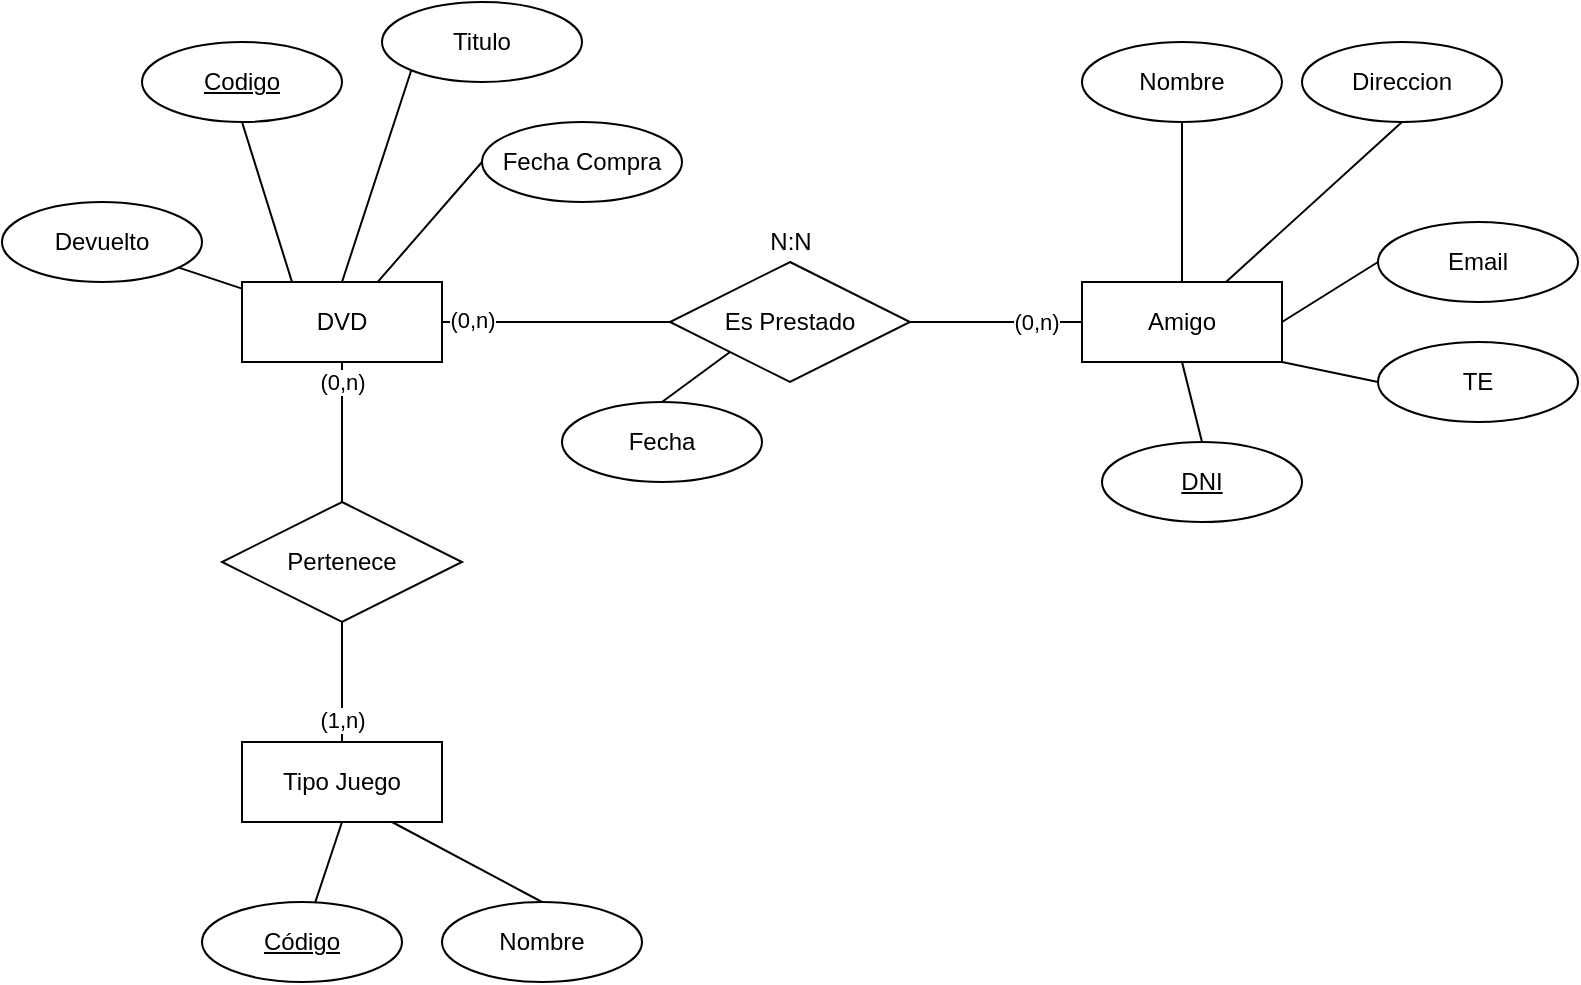 <mxfile version="13.3.9" type="device" pages="2"><diagram id="C5RBs43oDa-KdzZeNtuy" name="Page-1"><mxGraphModel dx="865" dy="506" grid="1" gridSize="10" guides="1" tooltips="1" connect="1" arrows="1" fold="1" page="1" pageScale="1" pageWidth="827" pageHeight="1169" math="0" shadow="0"><root><mxCell id="WIyWlLk6GJQsqaUBKTNV-0"/><mxCell id="WIyWlLk6GJQsqaUBKTNV-1" parent="WIyWlLk6GJQsqaUBKTNV-0"/><mxCell id="7AsW0xNl5toJ-x7yPqny-0" value="Amigo" style="whiteSpace=wrap;html=1;align=center;" parent="WIyWlLk6GJQsqaUBKTNV-1" vertex="1"><mxGeometry x="560" y="170" width="100" height="40" as="geometry"/></mxCell><mxCell id="7AsW0xNl5toJ-x7yPqny-1" value="DVD" style="whiteSpace=wrap;html=1;align=center;" parent="WIyWlLk6GJQsqaUBKTNV-1" vertex="1"><mxGeometry x="140" y="170" width="100" height="40" as="geometry"/></mxCell><mxCell id="7AsW0xNl5toJ-x7yPqny-2" value="Es Prestado" style="shape=rhombus;perimeter=rhombusPerimeter;whiteSpace=wrap;html=1;align=center;" parent="WIyWlLk6GJQsqaUBKTNV-1" vertex="1"><mxGeometry x="354" y="160" width="120" height="60" as="geometry"/></mxCell><mxCell id="7AsW0xNl5toJ-x7yPqny-3" value="" style="endArrow=none;html=1;rounded=0;exitX=1;exitY=0.5;exitDx=0;exitDy=0;entryX=0;entryY=0.5;entryDx=0;entryDy=0;" parent="WIyWlLk6GJQsqaUBKTNV-1" source="7AsW0xNl5toJ-x7yPqny-1" target="7AsW0xNl5toJ-x7yPqny-2" edge="1"><mxGeometry relative="1" as="geometry"><mxPoint x="260" y="260" as="sourcePoint"/><mxPoint x="420" y="260" as="targetPoint"/></mxGeometry></mxCell><mxCell id="7AsW0xNl5toJ-x7yPqny-38" value="(0,n)" style="edgeLabel;html=1;align=center;verticalAlign=middle;resizable=0;points=[];" parent="7AsW0xNl5toJ-x7yPqny-3" vertex="1" connectable="0"><mxGeometry x="-0.743" y="1" relative="1" as="geometry"><mxPoint as="offset"/></mxGeometry></mxCell><mxCell id="7AsW0xNl5toJ-x7yPqny-4" value="" style="endArrow=none;html=1;rounded=0;exitX=1;exitY=0.5;exitDx=0;exitDy=0;entryX=0;entryY=0.5;entryDx=0;entryDy=0;" parent="WIyWlLk6GJQsqaUBKTNV-1" source="7AsW0xNl5toJ-x7yPqny-2" target="7AsW0xNl5toJ-x7yPqny-0" edge="1"><mxGeometry relative="1" as="geometry"><mxPoint x="430" y="250" as="sourcePoint"/><mxPoint x="590" y="250" as="targetPoint"/></mxGeometry></mxCell><mxCell id="7AsW0xNl5toJ-x7yPqny-37" value="(0,n)" style="edgeLabel;html=1;align=center;verticalAlign=middle;resizable=0;points=[];" parent="7AsW0xNl5toJ-x7yPqny-4" vertex="1" connectable="0"><mxGeometry x="0.45" relative="1" as="geometry"><mxPoint as="offset"/></mxGeometry></mxCell><mxCell id="7AsW0xNl5toJ-x7yPqny-5" value="Titulo" style="ellipse;whiteSpace=wrap;html=1;align=center;" parent="WIyWlLk6GJQsqaUBKTNV-1" vertex="1"><mxGeometry x="210" y="30" width="100" height="40" as="geometry"/></mxCell><mxCell id="7AsW0xNl5toJ-x7yPqny-6" value="" style="endArrow=none;html=1;rounded=0;exitX=0;exitY=1;exitDx=0;exitDy=0;entryX=0.5;entryY=0;entryDx=0;entryDy=0;" parent="WIyWlLk6GJQsqaUBKTNV-1" source="7AsW0xNl5toJ-x7yPqny-5" target="7AsW0xNl5toJ-x7yPqny-1" edge="1"><mxGeometry relative="1" as="geometry"><mxPoint x="170" y="250" as="sourcePoint"/><mxPoint x="330" y="250" as="targetPoint"/></mxGeometry></mxCell><mxCell id="7AsW0xNl5toJ-x7yPqny-8" value="&lt;u&gt;Codigo&lt;/u&gt;" style="ellipse;whiteSpace=wrap;html=1;align=center;" parent="WIyWlLk6GJQsqaUBKTNV-1" vertex="1"><mxGeometry x="90" y="50" width="100" height="40" as="geometry"/></mxCell><mxCell id="7AsW0xNl5toJ-x7yPqny-9" value="" style="endArrow=none;html=1;rounded=0;exitX=0.5;exitY=1;exitDx=0;exitDy=0;entryX=0.25;entryY=0;entryDx=0;entryDy=0;" parent="WIyWlLk6GJQsqaUBKTNV-1" source="7AsW0xNl5toJ-x7yPqny-8" target="7AsW0xNl5toJ-x7yPqny-1" edge="1"><mxGeometry relative="1" as="geometry"><mxPoint x="60" y="250" as="sourcePoint"/><mxPoint x="80.0" y="170" as="targetPoint"/></mxGeometry></mxCell><mxCell id="7AsW0xNl5toJ-x7yPqny-11" value="Tipo Juego" style="whiteSpace=wrap;html=1;align=center;" parent="WIyWlLk6GJQsqaUBKTNV-1" vertex="1"><mxGeometry x="140" y="400" width="100" height="40" as="geometry"/></mxCell><mxCell id="7AsW0xNl5toJ-x7yPqny-12" value="Pertenece" style="shape=rhombus;perimeter=rhombusPerimeter;whiteSpace=wrap;html=1;align=center;" parent="WIyWlLk6GJQsqaUBKTNV-1" vertex="1"><mxGeometry x="130" y="280" width="120" height="60" as="geometry"/></mxCell><mxCell id="7AsW0xNl5toJ-x7yPqny-13" value="" style="endArrow=none;html=1;rounded=0;exitX=0.5;exitY=1;exitDx=0;exitDy=0;entryX=0.5;entryY=0;entryDx=0;entryDy=0;" parent="WIyWlLk6GJQsqaUBKTNV-1" source="7AsW0xNl5toJ-x7yPqny-1" target="7AsW0xNl5toJ-x7yPqny-12" edge="1"><mxGeometry relative="1" as="geometry"><mxPoint x="260" y="290" as="sourcePoint"/><mxPoint x="420" y="290" as="targetPoint"/></mxGeometry></mxCell><mxCell id="7AsW0xNl5toJ-x7yPqny-41" value="(0,n)" style="edgeLabel;html=1;align=center;verticalAlign=middle;resizable=0;points=[];" parent="7AsW0xNl5toJ-x7yPqny-13" vertex="1" connectable="0"><mxGeometry x="-0.71" relative="1" as="geometry"><mxPoint as="offset"/></mxGeometry></mxCell><mxCell id="7AsW0xNl5toJ-x7yPqny-14" value="" style="endArrow=none;html=1;rounded=0;exitX=0.5;exitY=1;exitDx=0;exitDy=0;" parent="WIyWlLk6GJQsqaUBKTNV-1" source="7AsW0xNl5toJ-x7yPqny-12" target="7AsW0xNl5toJ-x7yPqny-11" edge="1"><mxGeometry relative="1" as="geometry"><mxPoint x="280" y="360" as="sourcePoint"/><mxPoint x="440" y="360" as="targetPoint"/></mxGeometry></mxCell><mxCell id="7AsW0xNl5toJ-x7yPqny-40" value="(1,n)" style="edgeLabel;html=1;align=center;verticalAlign=middle;resizable=0;points=[];" parent="7AsW0xNl5toJ-x7yPqny-14" vertex="1" connectable="0"><mxGeometry x="0.617" relative="1" as="geometry"><mxPoint as="offset"/></mxGeometry></mxCell><mxCell id="7AsW0xNl5toJ-x7yPqny-15" value="&lt;span&gt;Nombre&lt;/span&gt;" style="ellipse;whiteSpace=wrap;html=1;align=center;fontStyle=0" parent="WIyWlLk6GJQsqaUBKTNV-1" vertex="1"><mxGeometry x="240" y="480" width="100" height="40" as="geometry"/></mxCell><mxCell id="7AsW0xNl5toJ-x7yPqny-16" value="" style="endArrow=none;html=1;rounded=0;exitX=0.75;exitY=1;exitDx=0;exitDy=0;entryX=0.5;entryY=0;entryDx=0;entryDy=0;" parent="WIyWlLk6GJQsqaUBKTNV-1" source="7AsW0xNl5toJ-x7yPqny-11" target="7AsW0xNl5toJ-x7yPqny-15" edge="1"><mxGeometry relative="1" as="geometry"><mxPoint x="270" y="460" as="sourcePoint"/><mxPoint x="430" y="460" as="targetPoint"/></mxGeometry></mxCell><mxCell id="7AsW0xNl5toJ-x7yPqny-17" value="Código" style="ellipse;whiteSpace=wrap;html=1;align=center;fontStyle=4" parent="WIyWlLk6GJQsqaUBKTNV-1" vertex="1"><mxGeometry x="120" y="480" width="100" height="40" as="geometry"/></mxCell><mxCell id="7AsW0xNl5toJ-x7yPqny-18" value="" style="endArrow=none;html=1;rounded=0;exitX=0.5;exitY=1;exitDx=0;exitDy=0;" parent="WIyWlLk6GJQsqaUBKTNV-1" source="7AsW0xNl5toJ-x7yPqny-11" target="7AsW0xNl5toJ-x7yPqny-17" edge="1"><mxGeometry relative="1" as="geometry"><mxPoint x="184" y="442" as="sourcePoint"/><mxPoint x="380" y="560" as="targetPoint"/></mxGeometry></mxCell><mxCell id="7AsW0xNl5toJ-x7yPqny-19" value="Fecha Compra" style="ellipse;whiteSpace=wrap;html=1;align=center;" parent="WIyWlLk6GJQsqaUBKTNV-1" vertex="1"><mxGeometry x="260" y="90" width="100" height="40" as="geometry"/></mxCell><mxCell id="7AsW0xNl5toJ-x7yPqny-20" value="" style="endArrow=none;html=1;rounded=0;entryX=0;entryY=0.5;entryDx=0;entryDy=0;exitX=0.68;exitY=-0.004;exitDx=0;exitDy=0;exitPerimeter=0;" parent="WIyWlLk6GJQsqaUBKTNV-1" source="7AsW0xNl5toJ-x7yPqny-1" target="7AsW0xNl5toJ-x7yPqny-19" edge="1"><mxGeometry relative="1" as="geometry"><mxPoint x="280" y="270" as="sourcePoint"/><mxPoint x="440" y="270" as="targetPoint"/></mxGeometry></mxCell><mxCell id="7AsW0xNl5toJ-x7yPqny-21" value="Nombre" style="ellipse;whiteSpace=wrap;html=1;align=center;" parent="WIyWlLk6GJQsqaUBKTNV-1" vertex="1"><mxGeometry x="560" y="50" width="100" height="40" as="geometry"/></mxCell><mxCell id="7AsW0xNl5toJ-x7yPqny-22" value="" style="endArrow=none;html=1;rounded=0;exitX=0.5;exitY=1;exitDx=0;exitDy=0;entryX=0.5;entryY=0;entryDx=0;entryDy=0;" parent="WIyWlLk6GJQsqaUBKTNV-1" source="7AsW0xNl5toJ-x7yPqny-21" target="7AsW0xNl5toJ-x7yPqny-0" edge="1"><mxGeometry relative="1" as="geometry"><mxPoint x="490" y="270" as="sourcePoint"/><mxPoint x="650" y="270" as="targetPoint"/></mxGeometry></mxCell><mxCell id="7AsW0xNl5toJ-x7yPqny-23" value="Direccion" style="ellipse;whiteSpace=wrap;html=1;align=center;" parent="WIyWlLk6GJQsqaUBKTNV-1" vertex="1"><mxGeometry x="670" y="50" width="100" height="40" as="geometry"/></mxCell><mxCell id="7AsW0xNl5toJ-x7yPqny-24" value="" style="endArrow=none;html=1;rounded=0;exitX=0.5;exitY=1;exitDx=0;exitDy=0;" parent="WIyWlLk6GJQsqaUBKTNV-1" source="7AsW0xNl5toJ-x7yPqny-23" target="7AsW0xNl5toJ-x7yPqny-0" edge="1"><mxGeometry relative="1" as="geometry"><mxPoint x="620" y="270" as="sourcePoint"/><mxPoint x="715" y="170" as="targetPoint"/></mxGeometry></mxCell><mxCell id="7AsW0xNl5toJ-x7yPqny-25" value="Email" style="ellipse;whiteSpace=wrap;html=1;align=center;" parent="WIyWlLk6GJQsqaUBKTNV-1" vertex="1"><mxGeometry x="708" y="140" width="100" height="40" as="geometry"/></mxCell><mxCell id="7AsW0xNl5toJ-x7yPqny-26" value="" style="endArrow=none;html=1;rounded=0;exitX=0;exitY=0.5;exitDx=0;exitDy=0;entryX=1;entryY=0.5;entryDx=0;entryDy=0;" parent="WIyWlLk6GJQsqaUBKTNV-1" source="7AsW0xNl5toJ-x7yPqny-25" target="7AsW0xNl5toJ-x7yPqny-0" edge="1"><mxGeometry relative="1" as="geometry"><mxPoint x="658" y="360" as="sourcePoint"/><mxPoint x="670.0" y="260" as="targetPoint"/></mxGeometry></mxCell><mxCell id="7AsW0xNl5toJ-x7yPqny-27" value="TE" style="ellipse;whiteSpace=wrap;html=1;align=center;" parent="WIyWlLk6GJQsqaUBKTNV-1" vertex="1"><mxGeometry x="708" y="200" width="100" height="40" as="geometry"/></mxCell><mxCell id="7AsW0xNl5toJ-x7yPqny-28" value="" style="endArrow=none;html=1;rounded=0;exitX=0;exitY=0.5;exitDx=0;exitDy=0;entryX=1;entryY=1;entryDx=0;entryDy=0;" parent="WIyWlLk6GJQsqaUBKTNV-1" source="7AsW0xNl5toJ-x7yPqny-27" target="7AsW0xNl5toJ-x7yPqny-0" edge="1"><mxGeometry relative="1" as="geometry"><mxPoint x="658" y="420" as="sourcePoint"/><mxPoint x="670.0" y="320" as="targetPoint"/></mxGeometry></mxCell><mxCell id="7AsW0xNl5toJ-x7yPqny-29" value="DNI" style="ellipse;whiteSpace=wrap;html=1;align=center;fontStyle=4;" parent="WIyWlLk6GJQsqaUBKTNV-1" vertex="1"><mxGeometry x="570" y="250" width="100" height="40" as="geometry"/></mxCell><mxCell id="7AsW0xNl5toJ-x7yPqny-30" value="" style="endArrow=none;html=1;rounded=0;exitX=0.5;exitY=1;exitDx=0;exitDy=0;entryX=0.5;entryY=0;entryDx=0;entryDy=0;" parent="WIyWlLk6GJQsqaUBKTNV-1" source="7AsW0xNl5toJ-x7yPqny-0" target="7AsW0xNl5toJ-x7yPqny-29" edge="1"><mxGeometry relative="1" as="geometry"><mxPoint x="630" y="330" as="sourcePoint"/><mxPoint x="790" y="330" as="targetPoint"/></mxGeometry></mxCell><mxCell id="7AsW0xNl5toJ-x7yPqny-31" value="Fecha" style="ellipse;whiteSpace=wrap;html=1;align=center;" parent="WIyWlLk6GJQsqaUBKTNV-1" vertex="1"><mxGeometry x="300" y="230" width="100" height="40" as="geometry"/></mxCell><mxCell id="7AsW0xNl5toJ-x7yPqny-33" value="" style="endArrow=none;html=1;rounded=0;exitX=0;exitY=1;exitDx=0;exitDy=0;entryX=0.5;entryY=0;entryDx=0;entryDy=0;" parent="WIyWlLk6GJQsqaUBKTNV-1" source="7AsW0xNl5toJ-x7yPqny-2" target="7AsW0xNl5toJ-x7yPqny-31" edge="1"><mxGeometry relative="1" as="geometry"><mxPoint x="470" y="370" as="sourcePoint"/><mxPoint x="630" y="370" as="targetPoint"/></mxGeometry></mxCell><mxCell id="7AsW0xNl5toJ-x7yPqny-34" value="Devuelto" style="ellipse;whiteSpace=wrap;html=1;align=center;" parent="WIyWlLk6GJQsqaUBKTNV-1" vertex="1"><mxGeometry x="20" y="130" width="100" height="40" as="geometry"/></mxCell><mxCell id="7AsW0xNl5toJ-x7yPqny-35" style="edgeStyle=orthogonalEdgeStyle;rounded=0;orthogonalLoop=1;jettySize=auto;html=1;exitX=0.5;exitY=1;exitDx=0;exitDy=0;" parent="WIyWlLk6GJQsqaUBKTNV-1" source="7AsW0xNl5toJ-x7yPqny-34" target="7AsW0xNl5toJ-x7yPqny-34" edge="1"><mxGeometry relative="1" as="geometry"/></mxCell><mxCell id="7AsW0xNl5toJ-x7yPqny-36" value="" style="endArrow=none;html=1;rounded=0;" parent="WIyWlLk6GJQsqaUBKTNV-1" source="7AsW0xNl5toJ-x7yPqny-1" target="7AsW0xNl5toJ-x7yPqny-34" edge="1"><mxGeometry relative="1" as="geometry"><mxPoint x="400" y="300" as="sourcePoint"/><mxPoint x="560" y="300" as="targetPoint"/></mxGeometry></mxCell><mxCell id="7AsW0xNl5toJ-x7yPqny-39" value="N:N" style="text;html=1;align=center;verticalAlign=middle;resizable=0;points=[];autosize=1;" parent="WIyWlLk6GJQsqaUBKTNV-1" vertex="1"><mxGeometry x="394" y="140" width="40" height="20" as="geometry"/></mxCell></root></mxGraphModel></diagram><diagram id="Z_qlk5hLih5JsOGsx6bA" name="Page-2"><mxGraphModel dx="1038" dy="607" grid="1" gridSize="10" guides="1" tooltips="1" connect="1" arrows="1" fold="1" page="1" pageScale="1" pageWidth="850" pageHeight="1100" math="0" shadow="0"><root><mxCell id="h2rdX8NyrmP2KSKsh1cp-0"/><mxCell id="h2rdX8NyrmP2KSKsh1cp-1" parent="h2rdX8NyrmP2KSKsh1cp-0"/><mxCell id="RnGxCEmzuGQiFr_LJ-Fl-0" style="edgeStyle=orthogonalEdgeStyle;rounded=0;orthogonalLoop=1;jettySize=auto;html=1;" edge="1" parent="h2rdX8NyrmP2KSKsh1cp-1" source="4cTS70d3Qwe0wMpSTNj4-1" target="h2rdX8NyrmP2KSKsh1cp-3"><mxGeometry relative="1" as="geometry"/></mxCell><mxCell id="RnGxCEmzuGQiFr_LJ-Fl-1" style="edgeStyle=orthogonalEdgeStyle;rounded=0;orthogonalLoop=1;jettySize=auto;html=1;" edge="1" parent="h2rdX8NyrmP2KSKsh1cp-1" source="4cTS70d3Qwe0wMpSTNj4-4" target="AvtNk9D2ACH0fuHSyhUz-14"><mxGeometry relative="1" as="geometry"/></mxCell><mxCell id="4cTS70d3Qwe0wMpSTNj4-0" value="DVDs_TiposJuego" style="shape=table;startSize=30;container=1;collapsible=1;childLayout=tableLayout;fixedRows=1;rowLines=0;fontStyle=1;align=center;resizeLast=1;" vertex="1" parent="h2rdX8NyrmP2KSKsh1cp-1"><mxGeometry x="30" y="290" width="180" height="100" as="geometry"/></mxCell><mxCell id="4cTS70d3Qwe0wMpSTNj4-1" value="" style="shape=partialRectangle;collapsible=0;dropTarget=0;pointerEvents=0;fillColor=none;top=0;left=0;bottom=0;right=0;points=[[0,0.5],[1,0.5]];portConstraint=eastwest;" vertex="1" parent="4cTS70d3Qwe0wMpSTNj4-0"><mxGeometry y="30" width="180" height="30" as="geometry"/></mxCell><mxCell id="4cTS70d3Qwe0wMpSTNj4-2" value="PK,FK1" style="shape=partialRectangle;connectable=0;fillColor=none;top=0;left=0;bottom=0;right=0;fontStyle=1;overflow=hidden;" vertex="1" parent="4cTS70d3Qwe0wMpSTNj4-1"><mxGeometry width="60" height="30" as="geometry"/></mxCell><mxCell id="4cTS70d3Qwe0wMpSTNj4-3" value="Codigo_DVD" style="shape=partialRectangle;connectable=0;fillColor=none;top=0;left=0;bottom=0;right=0;align=left;spacingLeft=6;fontStyle=5;overflow=hidden;" vertex="1" parent="4cTS70d3Qwe0wMpSTNj4-1"><mxGeometry x="60" width="120" height="30" as="geometry"/></mxCell><mxCell id="4cTS70d3Qwe0wMpSTNj4-4" value="" style="shape=partialRectangle;collapsible=0;dropTarget=0;pointerEvents=0;fillColor=none;top=0;left=0;bottom=1;right=0;points=[[0,0.5],[1,0.5]];portConstraint=eastwest;" vertex="1" parent="4cTS70d3Qwe0wMpSTNj4-0"><mxGeometry y="60" width="180" height="30" as="geometry"/></mxCell><mxCell id="4cTS70d3Qwe0wMpSTNj4-5" value="PK,FK2" style="shape=partialRectangle;connectable=0;fillColor=none;top=0;left=0;bottom=0;right=0;fontStyle=1;overflow=hidden;" vertex="1" parent="4cTS70d3Qwe0wMpSTNj4-4"><mxGeometry width="60" height="30" as="geometry"/></mxCell><mxCell id="4cTS70d3Qwe0wMpSTNj4-6" value="Codigo_TJ" style="shape=partialRectangle;connectable=0;fillColor=none;top=0;left=0;bottom=0;right=0;align=left;spacingLeft=6;fontStyle=5;overflow=hidden;" vertex="1" parent="4cTS70d3Qwe0wMpSTNj4-4"><mxGeometry x="60" width="120" height="30" as="geometry"/></mxCell><mxCell id="AvtNk9D2ACH0fuHSyhUz-13" value="Tipos_Juego" style="shape=table;startSize=30;container=1;collapsible=1;childLayout=tableLayout;fixedRows=1;rowLines=0;fontStyle=1;align=center;resizeLast=1;" vertex="1" parent="h2rdX8NyrmP2KSKsh1cp-1"><mxGeometry x="250" y="480" width="180" height="100" as="geometry"/></mxCell><mxCell id="AvtNk9D2ACH0fuHSyhUz-14" value="" style="shape=partialRectangle;collapsible=0;dropTarget=0;pointerEvents=0;fillColor=none;top=0;left=0;bottom=1;right=0;points=[[0,0.5],[1,0.5]];portConstraint=eastwest;" vertex="1" parent="AvtNk9D2ACH0fuHSyhUz-13"><mxGeometry y="30" width="180" height="30" as="geometry"/></mxCell><mxCell id="AvtNk9D2ACH0fuHSyhUz-15" value="PK" style="shape=partialRectangle;connectable=0;fillColor=none;top=0;left=0;bottom=0;right=0;fontStyle=1;overflow=hidden;" vertex="1" parent="AvtNk9D2ACH0fuHSyhUz-14"><mxGeometry width="30" height="30" as="geometry"/></mxCell><mxCell id="AvtNk9D2ACH0fuHSyhUz-16" value="Codigo" style="shape=partialRectangle;connectable=0;fillColor=none;top=0;left=0;bottom=0;right=0;align=left;spacingLeft=6;fontStyle=5;overflow=hidden;" vertex="1" parent="AvtNk9D2ACH0fuHSyhUz-14"><mxGeometry x="30" width="150" height="30" as="geometry"/></mxCell><mxCell id="AvtNk9D2ACH0fuHSyhUz-17" value="" style="shape=partialRectangle;collapsible=0;dropTarget=0;pointerEvents=0;fillColor=none;top=0;left=0;bottom=0;right=0;points=[[0,0.5],[1,0.5]];portConstraint=eastwest;" vertex="1" parent="AvtNk9D2ACH0fuHSyhUz-13"><mxGeometry y="60" width="180" height="30" as="geometry"/></mxCell><mxCell id="AvtNk9D2ACH0fuHSyhUz-18" value="" style="shape=partialRectangle;connectable=0;fillColor=none;top=0;left=0;bottom=0;right=0;editable=1;overflow=hidden;" vertex="1" parent="AvtNk9D2ACH0fuHSyhUz-17"><mxGeometry width="30" height="30" as="geometry"/></mxCell><mxCell id="AvtNk9D2ACH0fuHSyhUz-19" value="Nombre" style="shape=partialRectangle;connectable=0;fillColor=none;top=0;left=0;bottom=0;right=0;align=left;spacingLeft=6;overflow=hidden;" vertex="1" parent="AvtNk9D2ACH0fuHSyhUz-17"><mxGeometry x="30" width="150" height="30" as="geometry"/></mxCell><mxCell id="bUT0-joikcUX7vSjFbRb-18" style="edgeStyle=orthogonalEdgeStyle;rounded=0;orthogonalLoop=1;jettySize=auto;html=1;" edge="1" parent="h2rdX8NyrmP2KSKsh1cp-1" source="bUT0-joikcUX7vSjFbRb-4" target="h2rdX8NyrmP2KSKsh1cp-3"><mxGeometry relative="1" as="geometry"/></mxCell><mxCell id="bUT0-joikcUX7vSjFbRb-19" style="edgeStyle=orthogonalEdgeStyle;rounded=0;orthogonalLoop=1;jettySize=auto;html=1;" edge="1" parent="h2rdX8NyrmP2KSKsh1cp-1" source="bUT0-joikcUX7vSjFbRb-7" target="AvtNk9D2ACH0fuHSyhUz-1"><mxGeometry relative="1" as="geometry"/></mxCell><mxCell id="AvtNk9D2ACH0fuHSyhUz-0" value="Amigos" style="shape=table;startSize=30;container=1;collapsible=1;childLayout=tableLayout;fixedRows=1;rowLines=0;fontStyle=1;align=center;resizeLast=1;" vertex="1" parent="h2rdX8NyrmP2KSKsh1cp-1"><mxGeometry x="630" y="370" width="180" height="190" as="geometry"/></mxCell><mxCell id="AvtNk9D2ACH0fuHSyhUz-1" value="" style="shape=partialRectangle;collapsible=0;dropTarget=0;pointerEvents=0;fillColor=none;top=0;left=0;bottom=1;right=0;points=[[0,0.5],[1,0.5]];portConstraint=eastwest;" vertex="1" parent="AvtNk9D2ACH0fuHSyhUz-0"><mxGeometry y="30" width="180" height="30" as="geometry"/></mxCell><mxCell id="AvtNk9D2ACH0fuHSyhUz-2" value="PK" style="shape=partialRectangle;connectable=0;fillColor=none;top=0;left=0;bottom=0;right=0;fontStyle=1;overflow=hidden;" vertex="1" parent="AvtNk9D2ACH0fuHSyhUz-1"><mxGeometry width="30" height="30" as="geometry"/></mxCell><mxCell id="AvtNk9D2ACH0fuHSyhUz-3" value="DNI" style="shape=partialRectangle;connectable=0;fillColor=none;top=0;left=0;bottom=0;right=0;align=left;spacingLeft=6;fontStyle=5;overflow=hidden;" vertex="1" parent="AvtNk9D2ACH0fuHSyhUz-1"><mxGeometry x="30" width="150" height="30" as="geometry"/></mxCell><mxCell id="AvtNk9D2ACH0fuHSyhUz-4" value="" style="shape=partialRectangle;collapsible=0;dropTarget=0;pointerEvents=0;fillColor=none;top=0;left=0;bottom=0;right=0;points=[[0,0.5],[1,0.5]];portConstraint=eastwest;" vertex="1" parent="AvtNk9D2ACH0fuHSyhUz-0"><mxGeometry y="60" width="180" height="30" as="geometry"/></mxCell><mxCell id="AvtNk9D2ACH0fuHSyhUz-5" value="" style="shape=partialRectangle;connectable=0;fillColor=none;top=0;left=0;bottom=0;right=0;editable=1;overflow=hidden;" vertex="1" parent="AvtNk9D2ACH0fuHSyhUz-4"><mxGeometry width="30" height="30" as="geometry"/></mxCell><mxCell id="AvtNk9D2ACH0fuHSyhUz-6" value="Nombre" style="shape=partialRectangle;connectable=0;fillColor=none;top=0;left=0;bottom=0;right=0;align=left;spacingLeft=6;overflow=hidden;" vertex="1" parent="AvtNk9D2ACH0fuHSyhUz-4"><mxGeometry x="30" width="150" height="30" as="geometry"/></mxCell><mxCell id="AvtNk9D2ACH0fuHSyhUz-7" value="" style="shape=partialRectangle;collapsible=0;dropTarget=0;pointerEvents=0;fillColor=none;top=0;left=0;bottom=0;right=0;points=[[0,0.5],[1,0.5]];portConstraint=eastwest;" vertex="1" parent="AvtNk9D2ACH0fuHSyhUz-0"><mxGeometry y="90" width="180" height="30" as="geometry"/></mxCell><mxCell id="AvtNk9D2ACH0fuHSyhUz-8" value="" style="shape=partialRectangle;connectable=0;fillColor=none;top=0;left=0;bottom=0;right=0;editable=1;overflow=hidden;" vertex="1" parent="AvtNk9D2ACH0fuHSyhUz-7"><mxGeometry width="30" height="30" as="geometry"/></mxCell><mxCell id="AvtNk9D2ACH0fuHSyhUz-9" value="Direccion" style="shape=partialRectangle;connectable=0;fillColor=none;top=0;left=0;bottom=0;right=0;align=left;spacingLeft=6;overflow=hidden;" vertex="1" parent="AvtNk9D2ACH0fuHSyhUz-7"><mxGeometry x="30" width="150" height="30" as="geometry"/></mxCell><mxCell id="AvtNk9D2ACH0fuHSyhUz-10" value="" style="shape=partialRectangle;collapsible=0;dropTarget=0;pointerEvents=0;fillColor=none;top=0;left=0;bottom=0;right=0;points=[[0,0.5],[1,0.5]];portConstraint=eastwest;" vertex="1" parent="AvtNk9D2ACH0fuHSyhUz-0"><mxGeometry y="120" width="180" height="30" as="geometry"/></mxCell><mxCell id="AvtNk9D2ACH0fuHSyhUz-11" value="" style="shape=partialRectangle;connectable=0;fillColor=none;top=0;left=0;bottom=0;right=0;editable=1;overflow=hidden;" vertex="1" parent="AvtNk9D2ACH0fuHSyhUz-10"><mxGeometry width="30" height="30" as="geometry"/></mxCell><mxCell id="AvtNk9D2ACH0fuHSyhUz-12" value="Email" style="shape=partialRectangle;connectable=0;fillColor=none;top=0;left=0;bottom=0;right=0;align=left;spacingLeft=6;overflow=hidden;" vertex="1" parent="AvtNk9D2ACH0fuHSyhUz-10"><mxGeometry x="30" width="150" height="30" as="geometry"/></mxCell><mxCell id="I6hjEqogz6UNt7DJnOsx-0" value="" style="shape=partialRectangle;collapsible=0;dropTarget=0;pointerEvents=0;fillColor=none;top=0;left=0;bottom=0;right=0;points=[[0,0.5],[1,0.5]];portConstraint=eastwest;" vertex="1" parent="AvtNk9D2ACH0fuHSyhUz-0"><mxGeometry y="150" width="180" height="30" as="geometry"/></mxCell><mxCell id="I6hjEqogz6UNt7DJnOsx-1" value="" style="shape=partialRectangle;connectable=0;fillColor=none;top=0;left=0;bottom=0;right=0;editable=1;overflow=hidden;" vertex="1" parent="I6hjEqogz6UNt7DJnOsx-0"><mxGeometry width="30" height="30" as="geometry"/></mxCell><mxCell id="I6hjEqogz6UNt7DJnOsx-2" value="TE" style="shape=partialRectangle;connectable=0;fillColor=none;top=0;left=0;bottom=0;right=0;align=left;spacingLeft=6;overflow=hidden;" vertex="1" parent="I6hjEqogz6UNt7DJnOsx-0"><mxGeometry x="30" width="150" height="30" as="geometry"/></mxCell><mxCell id="bUT0-joikcUX7vSjFbRb-3" value="Prestamos" style="shape=table;startSize=30;container=1;collapsible=1;childLayout=tableLayout;fixedRows=1;rowLines=0;fontStyle=1;align=center;resizeLast=1;" vertex="1" parent="h2rdX8NyrmP2KSKsh1cp-1"><mxGeometry x="550" y="70" width="180" height="160" as="geometry"/></mxCell><mxCell id="bUT0-joikcUX7vSjFbRb-15" value="" style="shape=partialRectangle;collapsible=0;dropTarget=0;pointerEvents=0;fillColor=none;top=0;left=0;bottom=1;right=0;points=[[0,0.5],[1,0.5]];portConstraint=eastwest;" vertex="1" parent="bUT0-joikcUX7vSjFbRb-3"><mxGeometry y="30" width="180" height="30" as="geometry"/></mxCell><mxCell id="bUT0-joikcUX7vSjFbRb-16" value="PK" style="shape=partialRectangle;connectable=0;fillColor=none;top=0;left=0;bottom=0;right=0;fontStyle=1;overflow=hidden;" vertex="1" parent="bUT0-joikcUX7vSjFbRb-15"><mxGeometry width="60" height="30" as="geometry"/></mxCell><mxCell id="bUT0-joikcUX7vSjFbRb-17" value="ID_Prestamo" style="shape=partialRectangle;connectable=0;fillColor=none;top=0;left=0;bottom=0;right=0;align=left;spacingLeft=6;fontStyle=5;overflow=hidden;" vertex="1" parent="bUT0-joikcUX7vSjFbRb-15"><mxGeometry x="60" width="120" height="30" as="geometry"/></mxCell><mxCell id="bUT0-joikcUX7vSjFbRb-4" value="" style="shape=partialRectangle;collapsible=0;dropTarget=0;pointerEvents=0;fillColor=none;top=0;left=0;bottom=0;right=0;points=[[0,0.5],[1,0.5]];portConstraint=eastwest;" vertex="1" parent="bUT0-joikcUX7vSjFbRb-3"><mxGeometry y="60" width="180" height="30" as="geometry"/></mxCell><mxCell id="bUT0-joikcUX7vSjFbRb-5" value="FK1" style="shape=partialRectangle;connectable=0;fillColor=none;top=0;left=0;bottom=0;right=0;fontStyle=1;overflow=hidden;" vertex="1" parent="bUT0-joikcUX7vSjFbRb-4"><mxGeometry width="60" height="30" as="geometry"/></mxCell><mxCell id="bUT0-joikcUX7vSjFbRb-6" value="Codigo_DVD" style="shape=partialRectangle;connectable=0;fillColor=none;top=0;left=0;bottom=0;right=0;align=left;spacingLeft=6;fontStyle=5;overflow=hidden;" vertex="1" parent="bUT0-joikcUX7vSjFbRb-4"><mxGeometry x="60" width="120" height="30" as="geometry"/></mxCell><mxCell id="bUT0-joikcUX7vSjFbRb-7" value="" style="shape=partialRectangle;collapsible=0;dropTarget=0;pointerEvents=0;fillColor=none;top=0;left=0;bottom=1;right=0;points=[[0,0.5],[1,0.5]];portConstraint=eastwest;strokeColor=none;" vertex="1" parent="bUT0-joikcUX7vSjFbRb-3"><mxGeometry y="90" width="180" height="30" as="geometry"/></mxCell><mxCell id="bUT0-joikcUX7vSjFbRb-8" value="FK2" style="shape=partialRectangle;connectable=0;fillColor=none;top=0;left=0;bottom=0;right=0;fontStyle=1;overflow=hidden;" vertex="1" parent="bUT0-joikcUX7vSjFbRb-7"><mxGeometry width="60" height="30" as="geometry"/></mxCell><mxCell id="bUT0-joikcUX7vSjFbRb-9" value="DNI" style="shape=partialRectangle;connectable=0;fillColor=none;top=0;left=0;bottom=0;right=0;align=left;spacingLeft=6;fontStyle=5;overflow=hidden;" vertex="1" parent="bUT0-joikcUX7vSjFbRb-7"><mxGeometry x="60" width="120" height="30" as="geometry"/></mxCell><mxCell id="bUT0-joikcUX7vSjFbRb-10" value="" style="shape=partialRectangle;collapsible=0;dropTarget=0;pointerEvents=0;fillColor=none;top=0;left=0;bottom=1;right=0;points=[[0,0.5],[1,0.5]];portConstraint=eastwest;strokeColor=none;" vertex="1" parent="bUT0-joikcUX7vSjFbRb-3"><mxGeometry y="120" width="180" height="30" as="geometry"/></mxCell><mxCell id="bUT0-joikcUX7vSjFbRb-11" value="" style="shape=partialRectangle;connectable=0;fillColor=none;top=0;left=0;bottom=0;right=0;fontStyle=1;overflow=hidden;" vertex="1" parent="bUT0-joikcUX7vSjFbRb-10"><mxGeometry width="60" height="30" as="geometry"/></mxCell><mxCell id="bUT0-joikcUX7vSjFbRb-12" value="Fecha" style="shape=partialRectangle;connectable=0;fillColor=none;top=0;left=0;bottom=0;right=0;align=left;spacingLeft=6;fontStyle=5;overflow=hidden;" vertex="1" parent="bUT0-joikcUX7vSjFbRb-10"><mxGeometry x="60" width="120" height="30" as="geometry"/></mxCell><mxCell id="h2rdX8NyrmP2KSKsh1cp-2" value="DVDs" style="shape=table;startSize=30;container=1;collapsible=1;childLayout=tableLayout;fixedRows=1;rowLines=0;fontStyle=1;align=center;resizeLast=1;" vertex="1" parent="h2rdX8NyrmP2KSKsh1cp-1"><mxGeometry x="260" y="50" width="180" height="160" as="geometry"/></mxCell><mxCell id="h2rdX8NyrmP2KSKsh1cp-3" value="" style="shape=partialRectangle;collapsible=0;dropTarget=0;pointerEvents=0;fillColor=none;top=0;left=0;bottom=1;right=0;points=[[0,0.5],[1,0.5]];portConstraint=eastwest;" vertex="1" parent="h2rdX8NyrmP2KSKsh1cp-2"><mxGeometry y="30" width="180" height="30" as="geometry"/></mxCell><mxCell id="h2rdX8NyrmP2KSKsh1cp-4" value="PK" style="shape=partialRectangle;connectable=0;fillColor=none;top=0;left=0;bottom=0;right=0;fontStyle=1;overflow=hidden;" vertex="1" parent="h2rdX8NyrmP2KSKsh1cp-3"><mxGeometry width="30" height="30" as="geometry"/></mxCell><mxCell id="h2rdX8NyrmP2KSKsh1cp-5" value="Codigo" style="shape=partialRectangle;connectable=0;fillColor=none;top=0;left=0;bottom=0;right=0;align=left;spacingLeft=6;fontStyle=5;overflow=hidden;" vertex="1" parent="h2rdX8NyrmP2KSKsh1cp-3"><mxGeometry x="30" width="150" height="30" as="geometry"/></mxCell><mxCell id="h2rdX8NyrmP2KSKsh1cp-6" value="" style="shape=partialRectangle;collapsible=0;dropTarget=0;pointerEvents=0;fillColor=none;top=0;left=0;bottom=0;right=0;points=[[0,0.5],[1,0.5]];portConstraint=eastwest;" vertex="1" parent="h2rdX8NyrmP2KSKsh1cp-2"><mxGeometry y="60" width="180" height="30" as="geometry"/></mxCell><mxCell id="h2rdX8NyrmP2KSKsh1cp-7" value="" style="shape=partialRectangle;connectable=0;fillColor=none;top=0;left=0;bottom=0;right=0;editable=1;overflow=hidden;" vertex="1" parent="h2rdX8NyrmP2KSKsh1cp-6"><mxGeometry width="30" height="30" as="geometry"/></mxCell><mxCell id="h2rdX8NyrmP2KSKsh1cp-8" value="Fecha_Compra" style="shape=partialRectangle;connectable=0;fillColor=none;top=0;left=0;bottom=0;right=0;align=left;spacingLeft=6;overflow=hidden;" vertex="1" parent="h2rdX8NyrmP2KSKsh1cp-6"><mxGeometry x="30" width="150" height="30" as="geometry"/></mxCell><mxCell id="h2rdX8NyrmP2KSKsh1cp-9" value="" style="shape=partialRectangle;collapsible=0;dropTarget=0;pointerEvents=0;fillColor=none;top=0;left=0;bottom=0;right=0;points=[[0,0.5],[1,0.5]];portConstraint=eastwest;" vertex="1" parent="h2rdX8NyrmP2KSKsh1cp-2"><mxGeometry y="90" width="180" height="30" as="geometry"/></mxCell><mxCell id="h2rdX8NyrmP2KSKsh1cp-10" value="" style="shape=partialRectangle;connectable=0;fillColor=none;top=0;left=0;bottom=0;right=0;editable=1;overflow=hidden;" vertex="1" parent="h2rdX8NyrmP2KSKsh1cp-9"><mxGeometry width="30" height="30" as="geometry"/></mxCell><mxCell id="h2rdX8NyrmP2KSKsh1cp-11" value="Titulo" style="shape=partialRectangle;connectable=0;fillColor=none;top=0;left=0;bottom=0;right=0;align=left;spacingLeft=6;overflow=hidden;" vertex="1" parent="h2rdX8NyrmP2KSKsh1cp-9"><mxGeometry x="30" width="150" height="30" as="geometry"/></mxCell><mxCell id="h2rdX8NyrmP2KSKsh1cp-12" value="" style="shape=partialRectangle;collapsible=0;dropTarget=0;pointerEvents=0;fillColor=none;top=0;left=0;bottom=0;right=0;points=[[0,0.5],[1,0.5]];portConstraint=eastwest;" vertex="1" parent="h2rdX8NyrmP2KSKsh1cp-2"><mxGeometry y="120" width="180" height="30" as="geometry"/></mxCell><mxCell id="h2rdX8NyrmP2KSKsh1cp-13" value="" style="shape=partialRectangle;connectable=0;fillColor=none;top=0;left=0;bottom=0;right=0;editable=1;overflow=hidden;" vertex="1" parent="h2rdX8NyrmP2KSKsh1cp-12"><mxGeometry width="30" height="30" as="geometry"/></mxCell><mxCell id="h2rdX8NyrmP2KSKsh1cp-14" value="Devuelto" style="shape=partialRectangle;connectable=0;fillColor=none;top=0;left=0;bottom=0;right=0;align=left;spacingLeft=6;overflow=hidden;" vertex="1" parent="h2rdX8NyrmP2KSKsh1cp-12"><mxGeometry x="30" width="150" height="30" as="geometry"/></mxCell></root></mxGraphModel></diagram></mxfile>